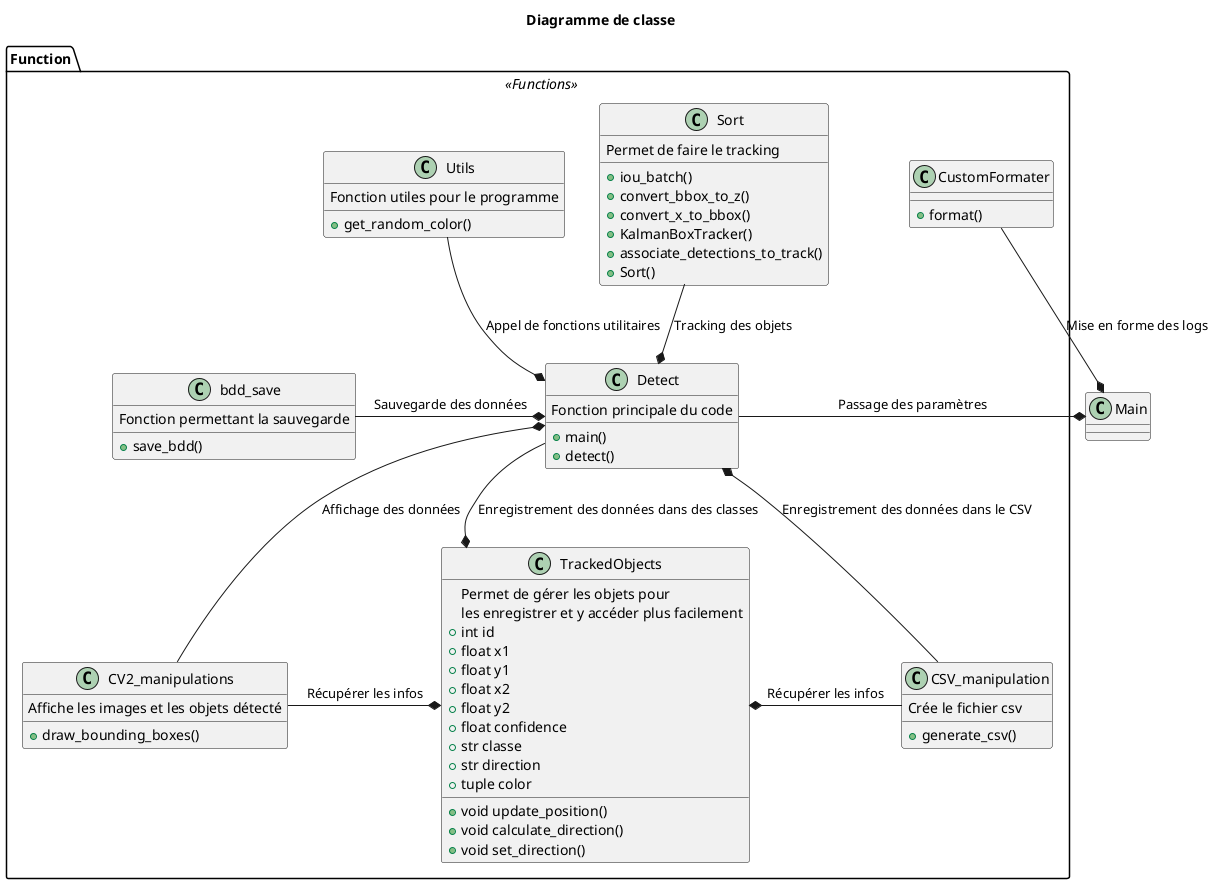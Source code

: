 @startuml

title Diagramme de classe

class Main {
}

package Function <<Functions>> {

  class Detect {
    Fonction principale du code
    +main()
    +detect()
  }

  class TrackedObjects {
    Permet de gérer les objets pour
    les enregistrer et y accéder plus facilement
    +int id
    +float x1
    +float y1
    +float x2
    +float y2
    +float confidence
    +str classe
    +str direction
    +tuple color
    +void update_position()
    +void calculate_direction()
    +void set_direction()
  }

  class CSV_manipulation {
    Crée le fichier csv
    +generate_csv()
  }

  class CV2_manipulations {
    Affiche les images et les objets détecté
    +draw_bounding_boxes()
  }

  class Utils {
    Fonction utiles pour le programme
    +get_random_color()
  }
  
  class bdd_save {
    Fonction permettant la sauvegarde
    +save_bdd()
  }

  class CustomFormater {
    +format()
  }

  class Sort {
    Permet de faire le tracking
    +iou_batch()
    +convert_bbox_to_z()
    +convert_x_to_bbox()
    +KalmanBoxTracker()
    +associate_detections_to_track()
    +Sort()
  }

}

Main *-left- Detect: Passage des paramètres
Main *-right- CustomFormater: Mise en forme des logs

TrackedObjects *-up- Detect: Enregistrement des données dans des classes

Detect *-up- Utils: Appel de fonctions utilitaires
Detect *-up- Sort: Tracking des objets
Detect *-down- CSV_manipulation: Enregistrement des données dans le CSV
Detect *-down- CV2_manipulations: Affichage des données
Detect *-left- bdd_save: Sauvegarde des données

TrackedObjects *-right- CSV_manipulation: Récupérer les infos
TrackedObjects *-left- CV2_manipulations: Récupérer les infos

@enduml
